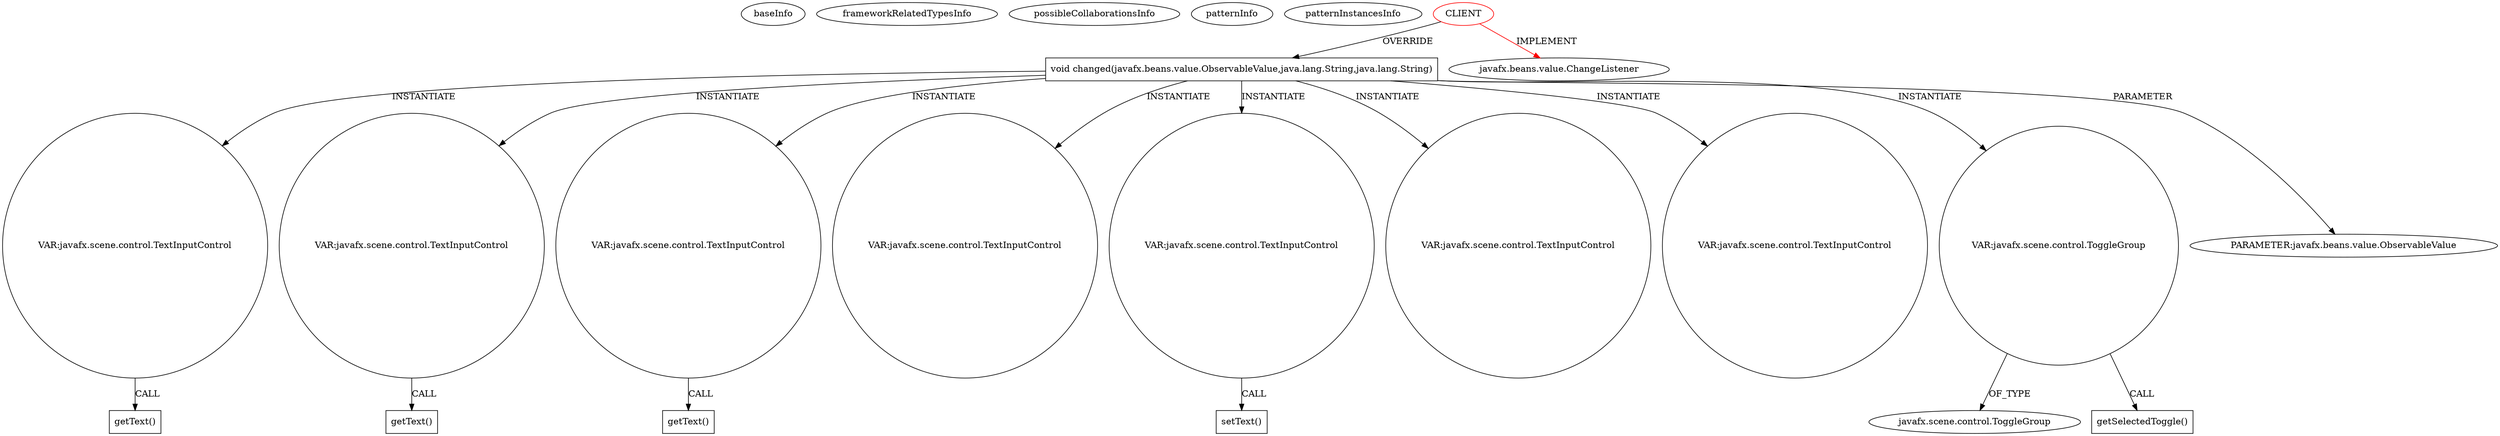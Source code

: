 digraph {
baseInfo[graphId=676,category="pattern",isAnonymous=false,possibleRelation=false]
frameworkRelatedTypesInfo[0="javafx.beans.value.ChangeListener"]
possibleCollaborationsInfo[]
patternInfo[frequency=2.0,patternRootClient=0]
patternInstancesInfo[0="amr390-SAT~/amr390-SAT/SAT-master/src/satcucharitas/SatMainViewController.java~AmountChange~1859",1="amr390-SAT~/amr390-SAT/SAT-master/src/satcucharitas/SatMainViewController.java~PUnitChange~1860"]
2[label="void changed(javafx.beans.value.ObservableValue,java.lang.String,java.lang.String)",vertexType="OVERRIDING_METHOD_DECLARATION",isFrameworkType=false,shape=box]
0[label="CLIENT",vertexType="ROOT_CLIENT_CLASS_DECLARATION",isFrameworkType=false,color=red]
1[label="javafx.beans.value.ChangeListener",vertexType="FRAMEWORK_INTERFACE_TYPE",isFrameworkType=false]
23[label="VAR:javafx.scene.control.TextInputControl",vertexType="VARIABLE_EXPRESION",isFrameworkType=false,shape=circle]
24[label="getText()",vertexType="INSIDE_CALL",isFrameworkType=false,shape=box]
11[label="VAR:javafx.scene.control.TextInputControl",vertexType="VARIABLE_EXPRESION",isFrameworkType=false,shape=circle]
12[label="getText()",vertexType="INSIDE_CALL",isFrameworkType=false,shape=box]
5[label="VAR:javafx.scene.control.TextInputControl",vertexType="VARIABLE_EXPRESION",isFrameworkType=false,shape=circle]
6[label="getText()",vertexType="INSIDE_CALL",isFrameworkType=false,shape=box]
8[label="VAR:javafx.scene.control.TextInputControl",vertexType="VARIABLE_EXPRESION",isFrameworkType=false,shape=circle]
14[label="VAR:javafx.scene.control.TextInputControl",vertexType="VARIABLE_EXPRESION",isFrameworkType=false,shape=circle]
26[label="VAR:javafx.scene.control.TextInputControl",vertexType="VARIABLE_EXPRESION",isFrameworkType=false,shape=circle]
29[label="VAR:javafx.scene.control.TextInputControl",vertexType="VARIABLE_EXPRESION",isFrameworkType=false,shape=circle]
20[label="VAR:javafx.scene.control.ToggleGroup",vertexType="VARIABLE_EXPRESION",isFrameworkType=false,shape=circle]
22[label="javafx.scene.control.ToggleGroup",vertexType="FRAMEWORK_CLASS_TYPE",isFrameworkType=false]
3[label="PARAMETER:javafx.beans.value.ObservableValue",vertexType="PARAMETER_DECLARATION",isFrameworkType=false]
21[label="getSelectedToggle()",vertexType="INSIDE_CALL",isFrameworkType=false,shape=box]
15[label="setText()",vertexType="INSIDE_CALL",isFrameworkType=false,shape=box]
11->12[label="CALL"]
2->8[label="INSTANTIATE"]
20->21[label="CALL"]
2->11[label="INSTANTIATE"]
14->15[label="CALL"]
2->14[label="INSTANTIATE"]
20->22[label="OF_TYPE"]
2->23[label="INSTANTIATE"]
2->20[label="INSTANTIATE"]
2->26[label="INSTANTIATE"]
2->5[label="INSTANTIATE"]
5->6[label="CALL"]
2->3[label="PARAMETER"]
0->1[label="IMPLEMENT",color=red]
2->29[label="INSTANTIATE"]
23->24[label="CALL"]
0->2[label="OVERRIDE"]
}
